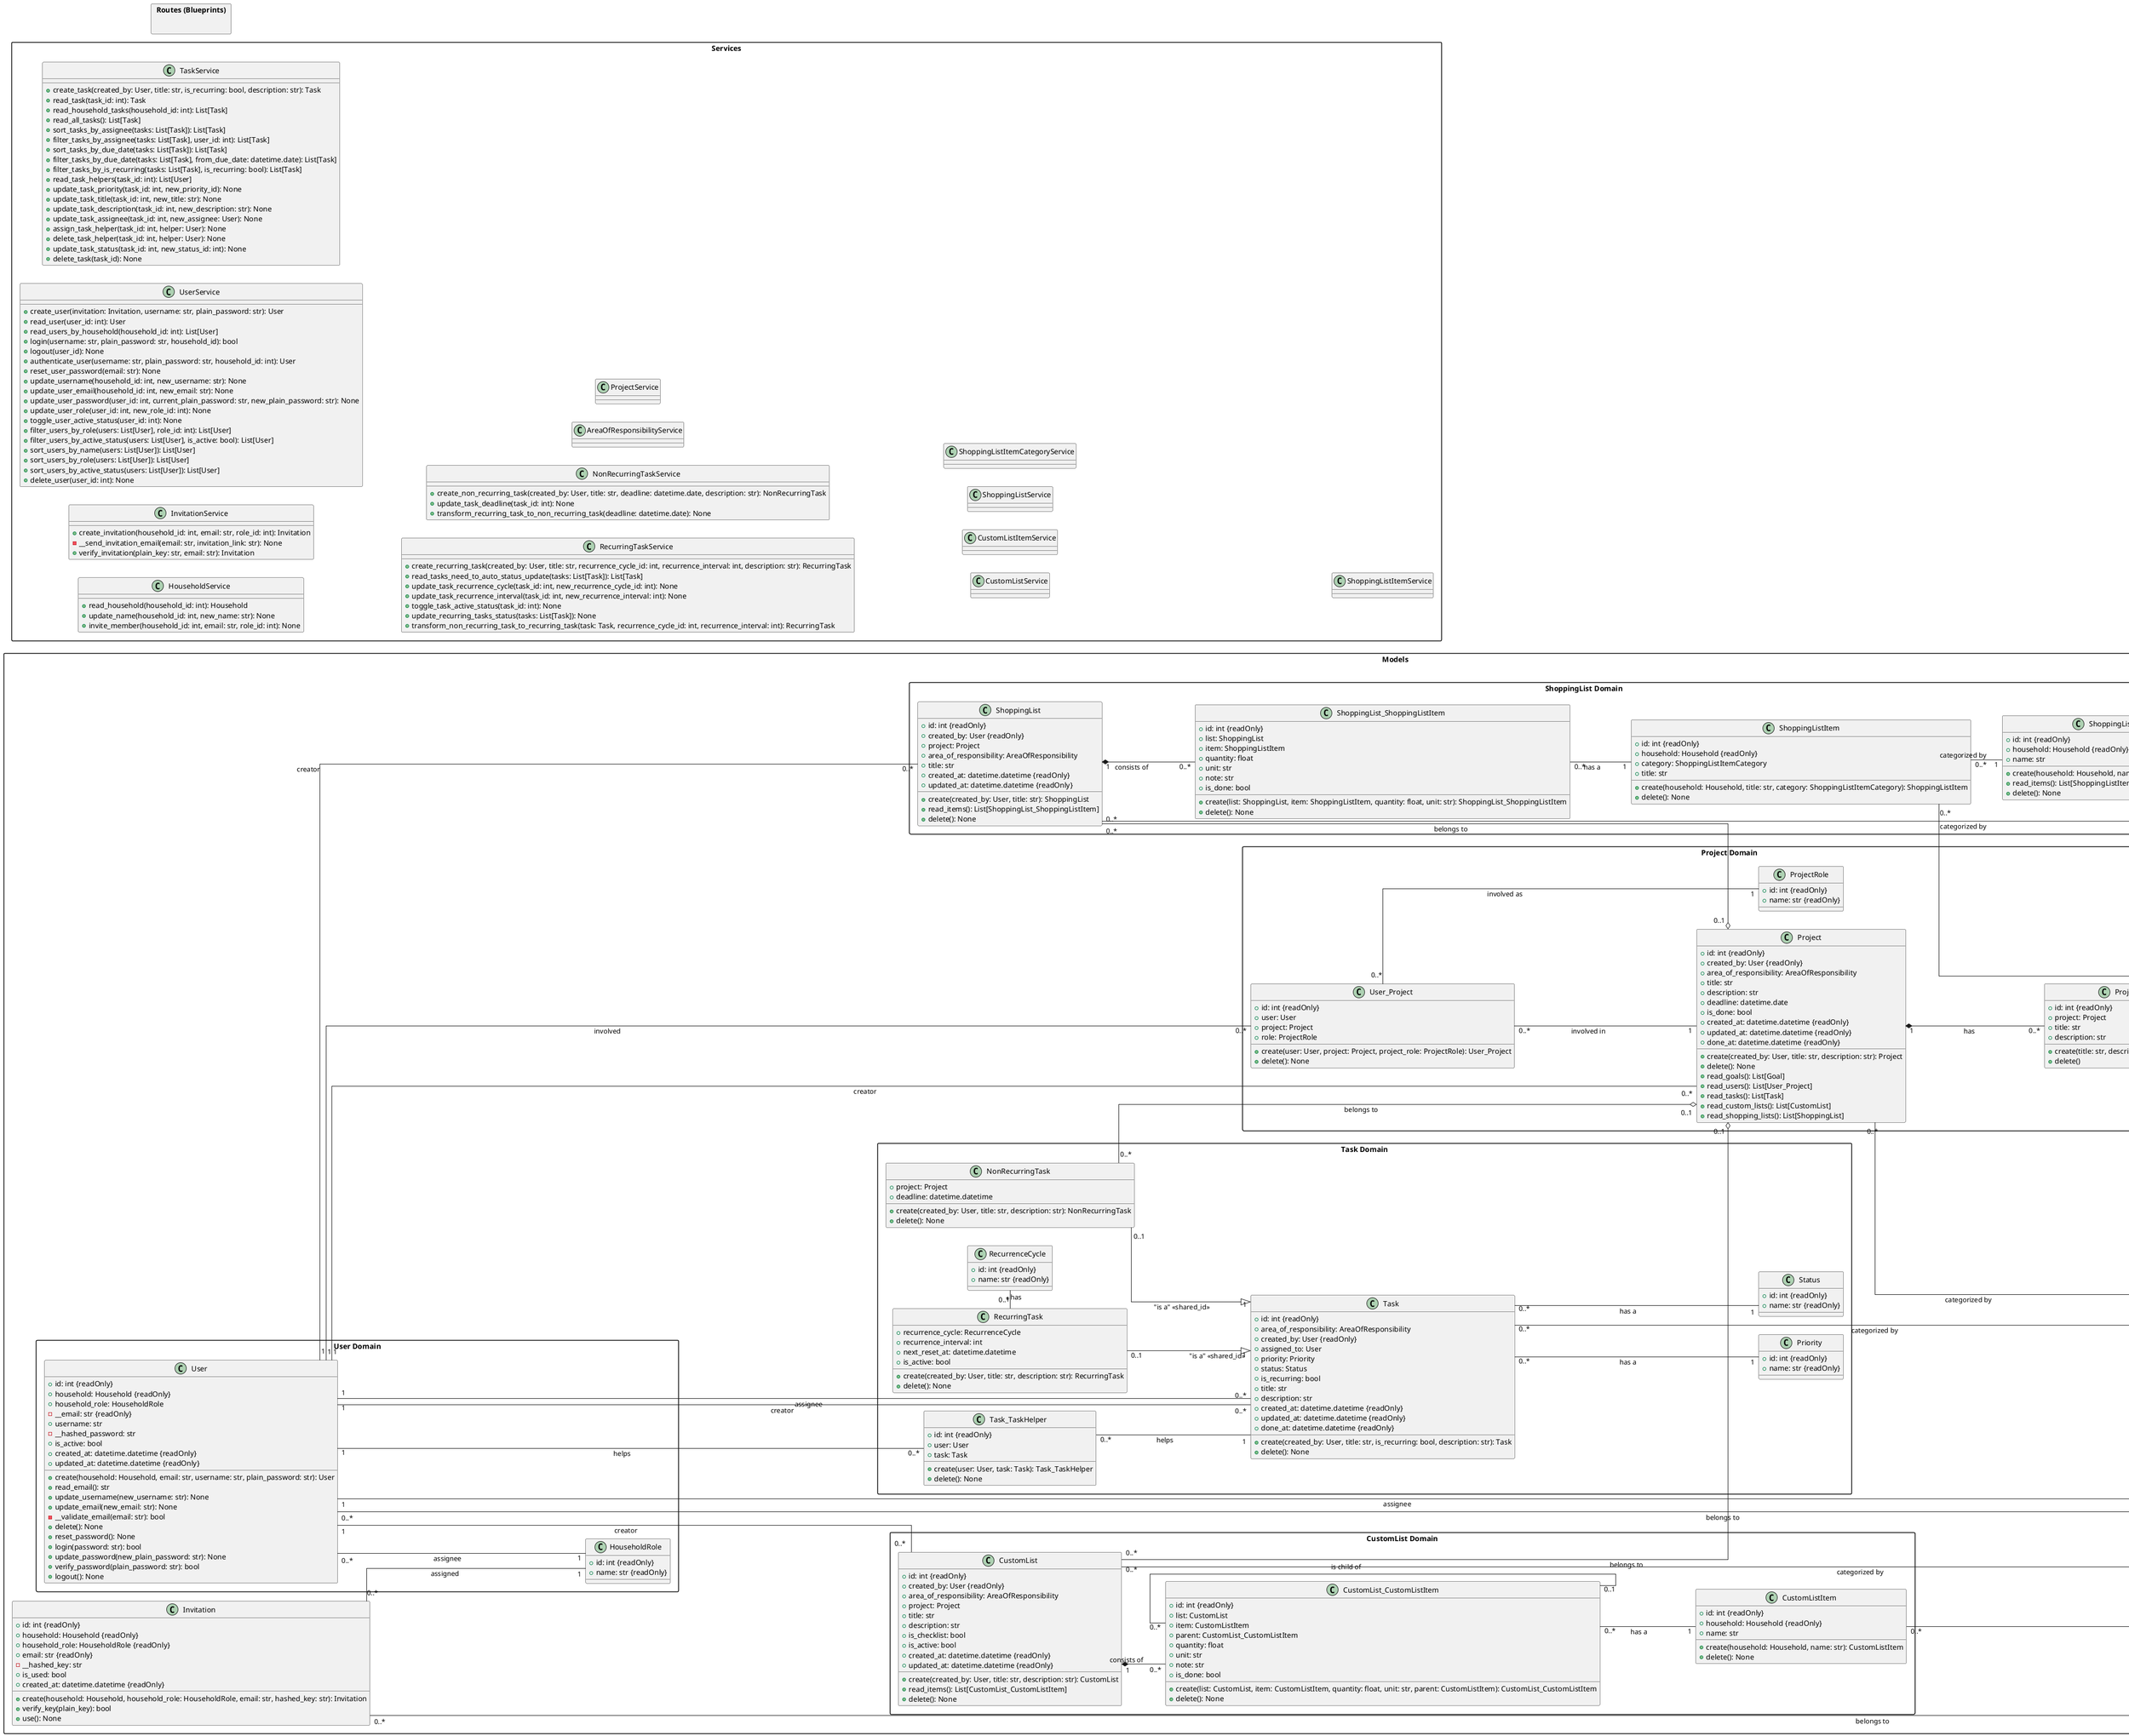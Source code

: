 @startuml
left to right direction
skinparam {
    linetype ortho
    packageStyle rectangle
}

'--------------------------------
' Models
'--------------------------------
package "Models" {
    '--------------------------------
    ' Household
    '--------------------------------
    Class Household {
        ' attributes --------------------------
        + id: int {readOnly}
        + name: str
        + created_at: datetime.datetime {readOnly}
        + updated_at: datetime.datetime {readOnly}
        ' methods --------------------------
        + create(name: str): Household
        + delete(): None
        + read_members(): List[User]
    }

    '--------------------------------
    ' User Domain
    '--------------------------------
    package "User Domain" {
        Class User {
            ' attributes --------------------------
            + id: int {readOnly}
            + household: Household {readOnly}
            + household_role: HouseholdRole
            - __email: str {readOnly}
            + username: str
            - __hashed_password: str
            + is_active: bool
            + created_at: datetime.datetime {readOnly}
            + updated_at: datetime.datetime {readOnly}
            ' methods --------------------------
            + create(household: Household, email: str, username: str, plain_password: str): User
            + read_email(): str
            + update_username(new_username: str): None
            + update_email(new_email: str): None
            - __validate_email(email: str): bool
            + delete(): None
            + reset_password(): None
            + login(password: str): bool
            + update_password(new_plain_password: str): None
            + verify_password(plain_password: str): bool
            + logout(): None
        }
        Class HouseholdRole {
            ' attributes --------------------------
            + id: int {readOnly}
            + name: str {readOnly}
        }

        ' Relations inside Domain
        User "0..*" -- "1" HouseholdRole : "assignee"
    }

    '--------------------------------
    ' AreaOfResponsibility
    '--------------------------------
    Class Invitation {
        ' attributes --------------------------
        + id: int {readOnly}
        + household: Household {readOnly}
        + household_role: HouseholdRole {readOnly}
        + email: str {readOnly}
        - __hashed_key: str
        + is_used: bool
        + created_at: datetime.datetime {readOnly}
        ' methods --------------------------
        + create(household: Household, household_role: HouseholdRole, email: str, hashed_key: str): Invitation
        + verify_key(plain_key): bool
        + use(): None
    }

    '--------------------------------
    ' AreaOfResponsibility
    '--------------------------------
    Class AreaOfResponsibility {
        ' attributes --------------------------
        + id: int {readOnly}
        + household: Household {readOnly}
        + assigned_to: User
        + title: str
        + description: str
        + created_at: datetime.datetime {readOnly}
        + updated_at: datetime.datetime {readOnly}
        ' methods --------------------------
        + create(household: Household, title: str, description: str): AreaOfResponsibility
        + delete(): None
    }

    '--------------------------------
    ' Project Domain
    '--------------------------------
    package "Project Domain" {
        Class Project {
            ' attributes --------------------------
            + id: int {readOnly}
            + created_by: User {readOnly}
            + area_of_responsibility: AreaOfResponsibility
            + title: str
            + description: str
            + deadline: datetime.date
            + is_done: bool
            + created_at: datetime.datetime {readOnly}
            + updated_at: datetime.datetime {readOnly}
            + done_at: datetime.datetime {readOnly}
            ' methods --------------------------
            + create(created_by: User, title: str, description: str): Project
            + delete(): None
            + read_goals(): List[Goal]
            + read_users(): List[User_Project]
            + read_tasks(): List[Task]
            + read_custom_lists(): List[CustomList]
            + read_shopping_lists(): List[ShoppingList]
        }
        Class ProjectGoal {
            ' attributes --------------------------
            + id: int {readOnly}
            + project: Project
            + title: str
            + description: str
            ' methods --------------------------
            + create(title: str, description: str): ProjectGoal
            + delete()
        }
        Class ProjectRole {
            ' attributes --------------------------
            + id: int {readOnly}
            + name: str {readOnly}
        }
        Class User_Project {
            ' attributes --------------------------
            + id: int {readOnly}
            + user: User
            + project: Project
            + role: ProjectRole
            ' methods --------------------------
            + create(user: User, project: Project, project_role: ProjectRole): User_Project
            + delete(): None
        }

        ' Relations inside Domain
        Project "1" *-- "0..*" ProjectGoal : "has"
        User_Project "0..*" -- "1" Project : "involved in"
        User_Project "0..*" -- "1" ProjectRole : "involved as"
    }


    '--------------------------------
    ' CustomList Domain
    '--------------------------------
    package "CustomList Domain" {
        Class CustomList {
            ' attributes --------------------------
            + id: int {readOnly}
            + created_by: User {readOnly}
            + area_of_responsibility: AreaOfResponsibility
            + project: Project
            + title: str
            + description: str
            + is_checklist: bool
            + is_active: bool
            + created_at: datetime.datetime {readOnly}
            + updated_at: datetime.datetime {readOnly}
            ' methods --------------------------
            + create(created_by: User, title: str, description: str): CustomList
            + read_items(): List[CustomList_CustomListItem]
            + delete(): None

        }
        Class CustomListItem {
            ' attributes --------------------------
            + id: int {readOnly}
            + household: Household {readOnly}
            + name: str
            ' methods --------------------------
            + create(household: Household, name: str): CustomListItem
            + delete(): None
        }
        Class CustomList_CustomListItem {
            ' attributes --------------------------
            + id: int {readOnly}
            + list: CustomList
            + item: CustomListItem
            + parent: CustomList_CustomListItem
            + quantity: float
            + unit: str
            + note: str
            + is_done: bool
            ' methods --------------------------
            + create(list: CustomList, item: CustomListItem, quantity: float, unit: str, parent: CustomListItem): CustomList_CustomListItem
            + delete(): None
        }

        ' Relations inside Domain
        CustomList "1" *-- "0..*" CustomList_CustomListItem : "consists of"
        CustomList_CustomListItem "0..*" -- "1" CustomListItem : "has a"
        CustomList_CustomListItem "0..*" -- "0..1" CustomList_CustomListItem : "is child of"
    }

    '--------------------------------
    ' Task Domain
    '--------------------------------
    package "Task Domain" {
        Class Task {
            ' attributes --------------------------
            + id: int {readOnly}
            + area_of_responsibility: AreaOfResponsibility
            + created_by: User {readOnly}
            + assigned_to: User
            + priority: Priority
            + status: Status
            + is_recurring: bool
            + title: str
            + description: str
            + created_at: datetime.datetime {readOnly}
            + updated_at: datetime.datetime {readOnly}
            + done_at: datetime.datetime {readOnly}
            ' methods --------------------------
            + create(created_by: User, title: str, is_recurring: bool, description: str): Task
            + delete(): None
        }
        Class Priority {
            + id: int {readOnly}
            + name: str {readOnly}
        }
        Class Status {
            + id: int {readOnly}
            + name: str {readOnly}
        }
        Class Task_TaskHelper {
            ' attributes --------------------------
            + id: int {readOnly}
            + user: User
            + task: Task
            ' methods --------------------------
            + create(user: User, task: Task): Task_TaskHelper
            + delete(): None
        }
        Class RecurrenceCycle {
            + id: int {readOnly}
            + name: str {readOnly}
        }
        Class RecurringTask {
            ' attributes --------------------------
            + recurrence_cycle: RecurrenceCycle
            + recurrence_interval: int
            + next_reset_at: datetime.datetime
            + is_active: bool
            ' methods --------------------------
            + create(created_by: User, title: str, description: str): RecurringTask
            + delete(): None
        }
        Class NonRecurringTask {
            ' attributes --------------------------
            + project: Project
            + deadline: datetime.datetime
            ' methods --------------------------
            + create(created_by: User, title: str, description: str): NonRecurringTask
            + delete(): None
        }

        ' Relations inside Domain
        Task "0..*" -- "1" Priority : "has a"
        Task "0..*" -- "1" Status : "has a"
        Task_TaskHelper "0..*" -- "1" Task : "helps"

        RecurringTask  "0..*" - "1" RecurrenceCycle : "has"

        ' Inheritance NonRecurring- and Recurring Tasks from Task
        NonRecurringTask "0..1"--|> "1" Task : "is a" <<shared_id>>
        RecurringTask "0..1" --|> "1" Task : "is a" <<shared_id>>
    }

    '--------------------------------
    ' ShoppingList Domain
    '--------------------------------
    package "ShoppingList Domain" {
        Class ShoppingList {
            ' attributes --------------------------
            + id: int {readOnly}
            + created_by: User {readOnly}
            + project: Project
            + area_of_responsibility: AreaOfResponsibility
            + title: str
            + created_at: datetime.datetime {readOnly}
            + updated_at: datetime.datetime {readOnly}
            ' methods --------------------------
            + create(created_by: User, title: str): ShoppingList
            + read_items(): List[ShoppingList_ShoppingListItem]
            + delete(): None
        }
        Class ShoppingListItemCategory {
            ' attributes --------------------------
            + id: int {readOnly}
            + household: Household {readOnly}
            + name: str
            ' methods --------------------------
            + create(household: Household, name: str): ShoppingListItemCategory
            + read_items(): List[ShoppingListItem]
            + delete(): None
        }
        Class ShoppingListItem {
            ' attributes --------------------------
            + id: int {readOnly}
            + household: Household {readOnly}
            + category: ShoppingListItemCategory
            + title: str
            ' methods --------------------------
            + create(household: Household, title: str, category: ShoppingListItemCategory): ShoppingListItem
            + delete(): None
        }
        Class ShoppingList_ShoppingListItem {
            ' attributes --------------------------
            + id: int {readOnly}
            + list: ShoppingList
            + item: ShoppingListItem
            + quantity: float
            + unit: str
            + note: str
            + is_done: bool
            ' methods --------------------------
            + create(list: ShoppingList, item: ShoppingListItem, quantity: float, unit: str): ShoppingList_ShoppingListItem
            + delete(): None
        }

        ' Relations inside Domain
        ShoppingList "1" *-- "0..*" ShoppingList_ShoppingListItem : "consists of"
        ShoppingList_ShoppingListItem "0..*" -- "1" ShoppingListItem : "has a"
        ShoppingListItem "0..*" -- "1" ShoppingListItemCategory : "categorized by"
    }

    '--------------------------------
    ' Relations inside Models Domain (Cross-Sub-Domains)
    '--------------------------------
    User "0..*" ---* "1" Household : "belongs to"
    Invitation "0..*" ---* "1" Household : "belongs to"
    AreaOfResponsibility "0..*" ---* "1" Household : "belongs to"
    CustomListItem "0..*" ---* "1" Household : "belongs to"
    ShoppingListItem "0..*" ---* "1" Household : "belongs to"
    ShoppingListItemCategory "0..*" ---* "1" Household : "belongs to"

    Invitation "0..*" -- "1" HouseholdRole : "assigned"

    User "1" --- "0..*" Task : "creator"
    User "1" --- "0..*" Task : "assignee"
    User "1" --- "0..*" Task_TaskHelper : "helps"
    User "1" --- "0..*" Project : "creator"
    User "1" --- "0..*" User_Project : "involved"
    User "1" --- "0..*" CustomList : "creator"
    User "1" --- "0..*" ShoppingList : "creator"
    User "1" --- "0..*" AreaOfResponsibility : "assignee"

    CustomList "0..*" --- "0..1" AreaOfResponsibility : "categorized by"
    Task "0..*" --- "0..1" AreaOfResponsibility : "categorized by"
    Project "0..*" --- "0..1" AreaOfResponsibility : "categorized by"
    ShoppingList "0..*" --- "0..1" AreaOfResponsibility : "categorized by"

    CustomList "0..*" ---o "0..1" Project : "belongs to"
    NonRecurringTask "0..*" ---o "0..1" Project : "belongs to"
    ShoppingList "0..*" ---o "0..1" Project : "belongs to"
}

'--------------------------------
' Services MVP only
'--------------------------------
package Services {
    Class HouseholdService {
        + read_household(household_id: int): Household
        ' User story #16:
        + update_name(household_id: int, new_name: str): None
        ' User story #18:
        + invite_member(household_id: int, email: str, role_id: int): None
    }

    Class InvitationService {
        ' User story #18:
        + create_invitation(household_id: int, email: str, role_id: int): Invitation
        ' User story #18:
        - __send_invitation_email(email: str, invitation_link: str): None
        ' User story #18, #23:
        + verify_invitation(plain_key: str, email: str): Invitation
    }

    Class UserService {
        ' User story #23
        + create_user(invitation: Invitation, username: str, plain_password: str): User
        ' User story #27, #34, #36, #37:
        + read_user(user_id: int): User
        ' User story #30:
        + read_users_by_household(household_id: int): List[User]
        ' User stories #25, #27:
        + login(username: str, plain_password: str, household_id): bool
        ' User story #26:
        + logout(user_id): None
        ' User stories #25, #27:
        + authenticate_user(username: str, plain_password: str, household_id: int): User
        ' User story #28:
        + reset_user_password(email: str): None
        ' User story #24:
        + update_username(household_id: int, new_username: str): None
        ' User story #27:
        + update_user_email(household_id: int, new_email: str): None
        ' User story #24:
        + update_user_password(user_id: int, current_plain_password: str, new_plain_password: str): None
        ' User story #20:
        + update_user_role(user_id: int, new_role_id: int): None
        + toggle_user_active_status(user_id: int): None
        ' User story #30:
        + filter_users_by_role(users: List[User], role_id: int): List[User]
        ' User story #30:
        + filter_users_by_active_status(users: List[User], is_active: bool): List[User]
        ' User story #30:
        + sort_users_by_name(users: List[User]): List[User]
        ' User story #30:
        + sort_users_by_role(users: List[User]): List[User]
        ' User story #30:
        + sort_users_by_active_status(users: List[User]): List[User]
        ' User story #19:
        + delete_user(user_id: int): None
    }

    Class TaskService {
        ' User story #34, #35:
        + create_task(created_by: User, title: str, is_recurring: bool, description: str): Task
        + read_task(task_id: int): Task
        ' User story #42, #43:
        + read_household_tasks(household_id: int): List[Task]
        ' User story #46:
        + read_all_tasks(): List[Task]
        ' User story #42:
        + sort_tasks_by_assignee(tasks: List[Task]): List[Task]
        ' User story #42, #43:
        + filter_tasks_by_assignee(tasks: List[Task], user_id: int): List[Task]
        ' User story #44:
        + sort_tasks_by_due_date(tasks: List[Task]): List[Task]
        ' User story #44:
        + filter_tasks_by_due_date(tasks: List[Task], from_due_date: datetime.date): List[Task]
        ' User story #46:
        + filter_tasks_by_is_recurring(tasks: List[Task], is_recurring: bool): List[Task]
        ' User story #36:
        + read_task_helpers(task_id: int): List[User]
        ' User story #47:
        + update_task_priority(task_id: int, new_priority_id): None
        ' User story #47:
        + update_task_title(task_id: int, new_title: str): None
        ' User story #47:
        + update_task_description(task_id: int, new_description: str): None
        ' User story #47:
        + update_task_assignee(task_id: int, new_assignee: User): None
        ' User story #37:
        + assign_task_helper(task_id: int, helper: User): None
        ' User story #37:
        + delete_task_helper(task_id: int, helper: User): None
        ' User story #45, #47:
        + update_task_status(task_id: int, new_status_id: int): None
        ' User story #49:
        + delete_task(task_id): None
    }

    Class RecurringTaskService {
        ' User story #38:
        + create_recurring_task(created_by: User, title: str, recurrence_cycle_id: int, recurrence_interval: int, description: str): RecurringTask
        ' User story #46:
        + read_tasks_need_to_auto_status_update(tasks: List[Task]): List[Task]
        ' User story #39, #47:
        + update_task_recurrence_cycle(task_id: int, new_recurrence_cycle_id: int): None
        ' User story #39, #47:
        + update_task_recurrence_interval(task_id: int, new_recurrence_interval: int): None
        ' User story #40:
        + toggle_task_active_status(task_id: int): None
        ' User story #46:
        + update_recurring_tasks_status(tasks: List[Task]): None
        ' User story #47:
        + transform_non_recurring_task_to_recurring_task(task: Task, recurrence_cycle_id: int, recurrence_interval: int): RecurringTask
    }

    Class NonRecurringTaskService {
        ' User story #41:
        + create_non_recurring_task(created_by: User, title: str, deadline: datetime.date, description: str): NonRecurringTask
        ' User story #41, #47:
        + update_task_deadline(task_id: int): None
        ' User story #47:
        + transform_recurring_task_to_non_recurring_task(deadline: datetime.date): None
    }

    ' Post MVP:
    Class AreaOfResponsibilityService {}
    Class ProjectService {}
    Class CustomListService {}
    Class CustomListItemService {}
    Class ShoppingListService {}
    Class ShoppingListItemCategoryService {}
    Class ShoppingListItemService
}

'--------------------------------
' Routes
'--------------------------------
package "Routes (Blueprints)" {
}

@enduml
